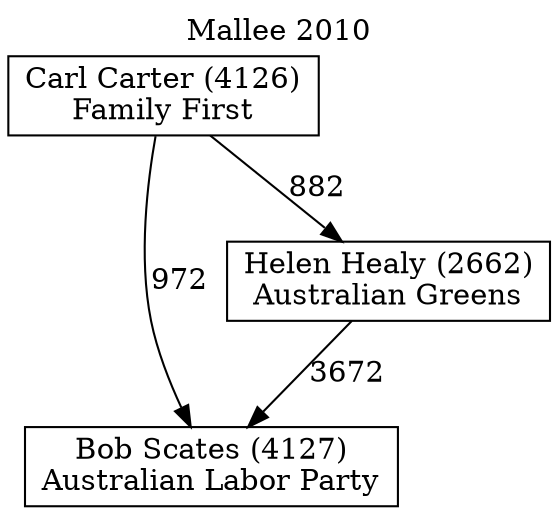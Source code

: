 // House preference flow
digraph "Bob Scates (4127)_Mallee_2010" {
	graph [label="Mallee 2010" labelloc=t mclimit=10]
	node [shape=box]
	"Bob Scates (4127)" [label="Bob Scates (4127)
Australian Labor Party"]
	"Helen Healy (2662)" [label="Helen Healy (2662)
Australian Greens"]
	"Carl Carter (4126)" [label="Carl Carter (4126)
Family First"]
	"Helen Healy (2662)" -> "Bob Scates (4127)" [label=3672]
	"Carl Carter (4126)" -> "Helen Healy (2662)" [label=882]
	"Carl Carter (4126)" -> "Bob Scates (4127)" [label=972]
}
